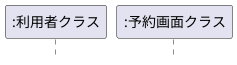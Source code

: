 @startuml ラーメンの注文
hide footbox
participant ":利用者クラス" as user
participant ":予約画面クラス" as will

@enduml